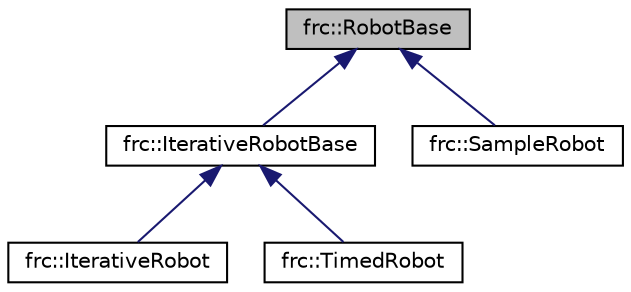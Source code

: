 digraph "frc::RobotBase"
{
  edge [fontname="Helvetica",fontsize="10",labelfontname="Helvetica",labelfontsize="10"];
  node [fontname="Helvetica",fontsize="10",shape=record];
  Node1 [label="frc::RobotBase",height=0.2,width=0.4,color="black", fillcolor="grey75", style="filled", fontcolor="black"];
  Node1 -> Node2 [dir="back",color="midnightblue",fontsize="10",style="solid",fontname="Helvetica"];
  Node2 [label="frc::IterativeRobotBase",height=0.2,width=0.4,color="black", fillcolor="white", style="filled",URL="$classfrc_1_1IterativeRobotBase.html",tooltip="IterativeRobotBase implements a specific type of robot program framework, extending the RobotBase cla..."];
  Node2 -> Node3 [dir="back",color="midnightblue",fontsize="10",style="solid",fontname="Helvetica"];
  Node3 [label="frc::IterativeRobot",height=0.2,width=0.4,color="black", fillcolor="white", style="filled",URL="$classfrc_1_1IterativeRobot.html",tooltip="IterativeRobot implements the IterativeRobotBase robot program framework. "];
  Node2 -> Node4 [dir="back",color="midnightblue",fontsize="10",style="solid",fontname="Helvetica"];
  Node4 [label="frc::TimedRobot",height=0.2,width=0.4,color="black", fillcolor="white", style="filled",URL="$classfrc_1_1TimedRobot.html",tooltip="TimedRobot implements the IterativeRobotBase robot program framework. "];
  Node1 -> Node5 [dir="back",color="midnightblue",fontsize="10",style="solid",fontname="Helvetica"];
  Node5 [label="frc::SampleRobot",height=0.2,width=0.4,color="black", fillcolor="white", style="filled",URL="$classfrc_1_1SampleRobot.html"];
}
